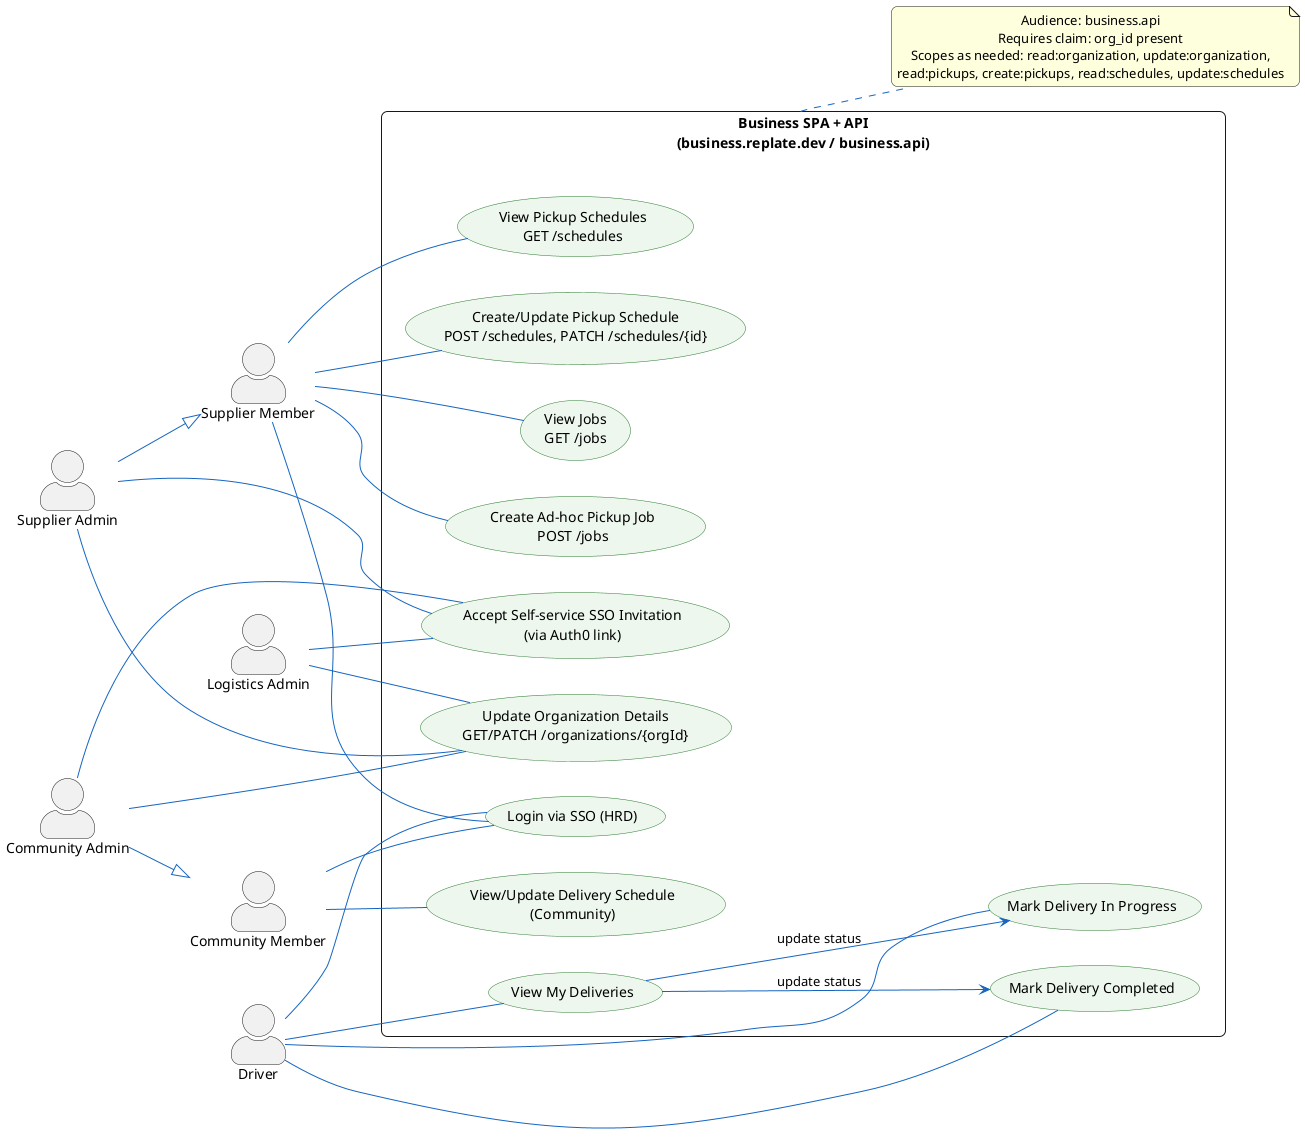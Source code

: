 @startuml
left to right direction
skinparam usecase {
  BackgroundColor #EEF7EE
  BorderColor #2E7D32
  ArrowColor #1565C0
}
skinparam actorStyle awesome
skinparam shadowing false
skinparam roundcorner 12
skinparam DefaultTextAlignment center

' Actors in Business domain
actor "Supplier Admin" as SupplierAdmin
actor "Supplier Member" as SupplierMember
actor "Logistics Admin" as LogisticsAdmin
actor Driver
actor "Community Admin" as CommunityAdmin
actor "Community Member" as CommunityMember

CommunityAdmin --|> CommunityMember
SupplierAdmin --|> SupplierMember

rectangle "Business SPA + API\n(business.replate.dev / business.api)" as System {
  usecase "Login via SSO (HRD)" as UCLogin

  usecase "View Jobs\nGET /jobs" as UCViewJobs
  usecase "Create Ad-hoc Pickup Job\nPOST /jobs" as UCCreateJob

  usecase "View Pickup Schedules\nGET /schedules" as UCViewSchedules
  usecase "Create/Update Pickup Schedule\nPOST /schedules, PATCH /schedules/{id}" as UCManageSchedules

  usecase "View/Update Delivery Schedule\n(Community)" as UCManageDeliverySchedules

  usecase "Update Organization Details\nGET/PATCH /organizations/{orgId}" as UCUpdateOrg

  usecase "View My Deliveries" as UCDriverView
  usecase "Mark Delivery In Progress" as UCInProgress
  usecase "Mark Delivery Completed" as UCCompleted

  usecase "Accept Self-service SSO Invitation\n(via Auth0 link)" as UCAcceptSSO
'  usecase "Update Logistics Company Details" as UCUpdateLogistics
}

' Auth and access rules (claims/scopes)
note right of System
  Audience: business.api
  Requires claim: org_id present
  Scopes as needed: read:organization, update:organization,
  read:pickups, create:pickups, read:schedules, update:schedules
end note

' Login applies to all personas
SupplierMember -- UCLogin
Driver -- UCLogin
CommunityMember -- UCLogin

' Jobs
SupplierMember -- UCViewJobs
Driver -- UCDriverView

SupplierMember -- UCCreateJob

' Schedules (Pickup schedules for Suppliers)
SupplierMember -- UCViewSchedules
SupplierMember -- UCManageSchedules

' Delivery schedules for Communities
CommunityMember -- UCManageDeliverySchedules

' Organization details
SupplierAdmin -- UCUpdateOrg
LogisticsAdmin -- UCUpdateOrg
CommunityAdmin -- UCUpdateOrg

' Driver workflow
UCDriverView --> UCInProgress : update status
UCDriverView --> UCCompleted : update status
Driver -- UCInProgress
Driver -- UCCompleted

' Self-service SSO invitation acceptance
SupplierAdmin -- UCAcceptSSO
LogisticsAdmin -- UCAcceptSSO
CommunityAdmin -- UCAcceptSSO

@enduml